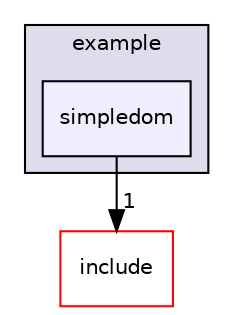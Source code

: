 digraph "build/vendor/rapidjson/src/rapidjson/example/simpledom" {
  compound=true
  node [ fontsize="10", fontname="Helvetica"];
  edge [ labelfontsize="10", labelfontname="Helvetica"];
  subgraph clusterdir_814f8d0b58d2cbbb7a64b29875efd4d1 {
    graph [ bgcolor="#ddddee", pencolor="black", label="example" fontname="Helvetica", fontsize="10", URL="dir_814f8d0b58d2cbbb7a64b29875efd4d1.html"]
  dir_c8dd91bb8b7914453e23952ac7e627f9 [shape=box, label="simpledom", style="filled", fillcolor="#eeeeff", pencolor="black", URL="dir_c8dd91bb8b7914453e23952ac7e627f9.html"];
  }
  dir_13cda55ee060365935dd1d37eaa22914 [shape=box label="include" fillcolor="white" style="filled" color="red" URL="dir_13cda55ee060365935dd1d37eaa22914.html"];
  dir_c8dd91bb8b7914453e23952ac7e627f9->dir_13cda55ee060365935dd1d37eaa22914 [headlabel="1", labeldistance=1.5 headhref="dir_000020_000024.html"];
}
